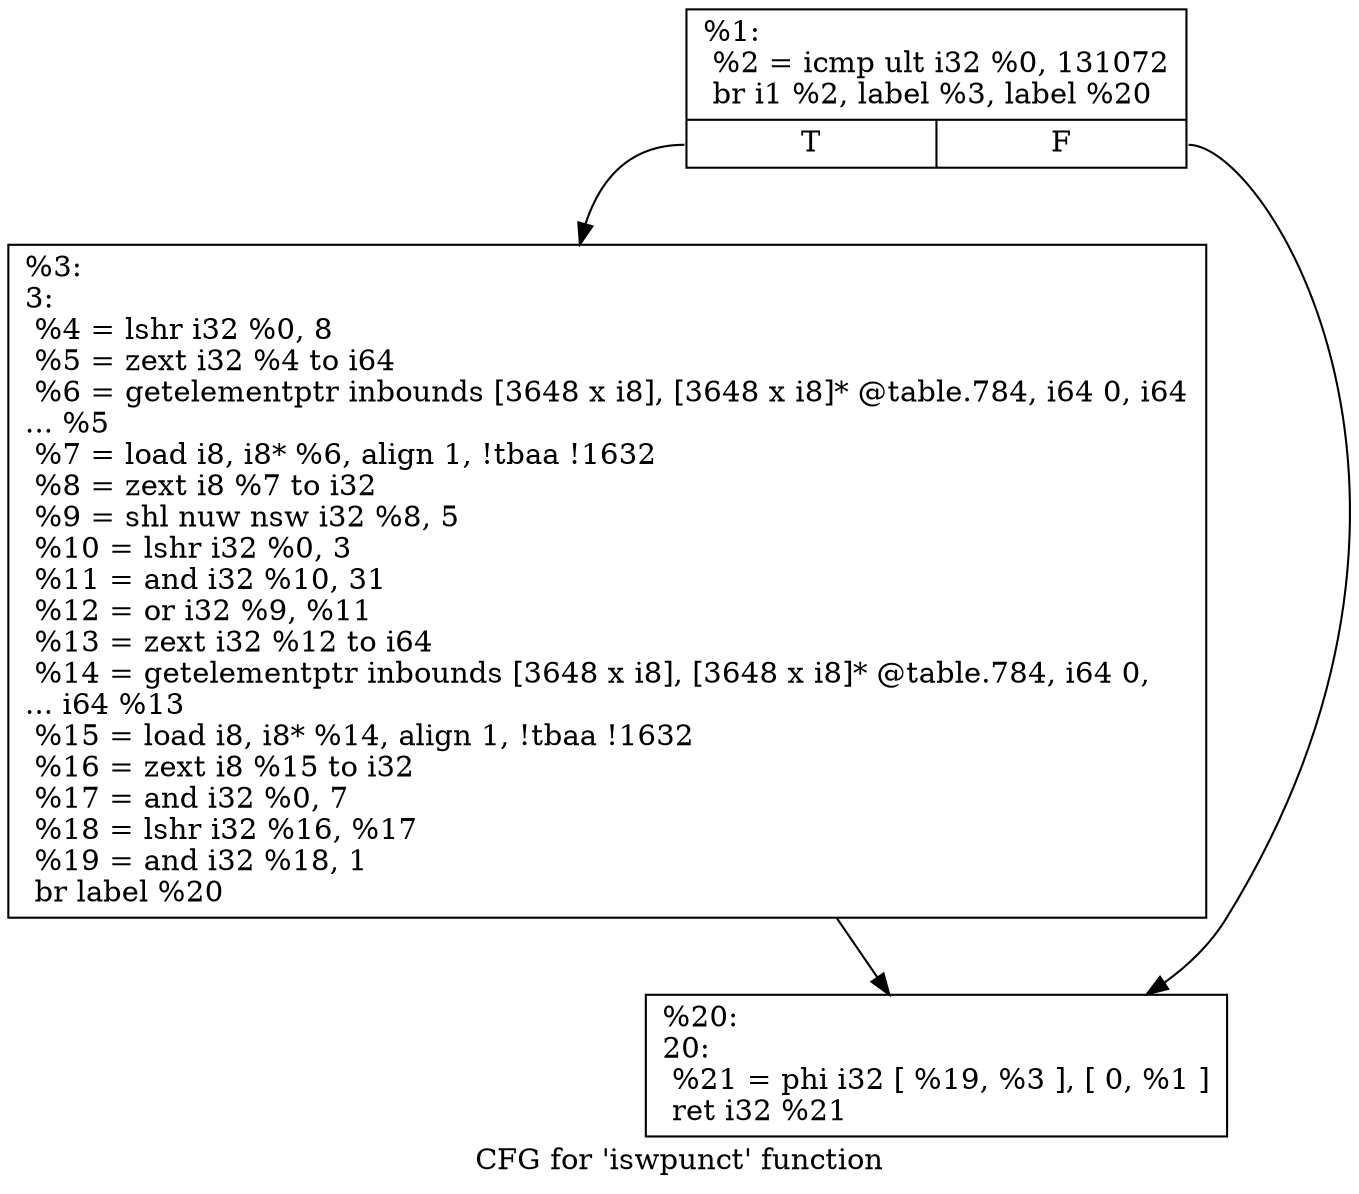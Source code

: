 digraph "CFG for 'iswpunct' function" {
	label="CFG for 'iswpunct' function";

	Node0x1b2d860 [shape=record,label="{%1:\l  %2 = icmp ult i32 %0, 131072\l  br i1 %2, label %3, label %20\l|{<s0>T|<s1>F}}"];
	Node0x1b2d860:s0 -> Node0x1b2d8b0;
	Node0x1b2d860:s1 -> Node0x1b2d900;
	Node0x1b2d8b0 [shape=record,label="{%3:\l3:                                                \l  %4 = lshr i32 %0, 8\l  %5 = zext i32 %4 to i64\l  %6 = getelementptr inbounds [3648 x i8], [3648 x i8]* @table.784, i64 0, i64\l... %5\l  %7 = load i8, i8* %6, align 1, !tbaa !1632\l  %8 = zext i8 %7 to i32\l  %9 = shl nuw nsw i32 %8, 5\l  %10 = lshr i32 %0, 3\l  %11 = and i32 %10, 31\l  %12 = or i32 %9, %11\l  %13 = zext i32 %12 to i64\l  %14 = getelementptr inbounds [3648 x i8], [3648 x i8]* @table.784, i64 0,\l... i64 %13\l  %15 = load i8, i8* %14, align 1, !tbaa !1632\l  %16 = zext i8 %15 to i32\l  %17 = and i32 %0, 7\l  %18 = lshr i32 %16, %17\l  %19 = and i32 %18, 1\l  br label %20\l}"];
	Node0x1b2d8b0 -> Node0x1b2d900;
	Node0x1b2d900 [shape=record,label="{%20:\l20:                                               \l  %21 = phi i32 [ %19, %3 ], [ 0, %1 ]\l  ret i32 %21\l}"];
}
